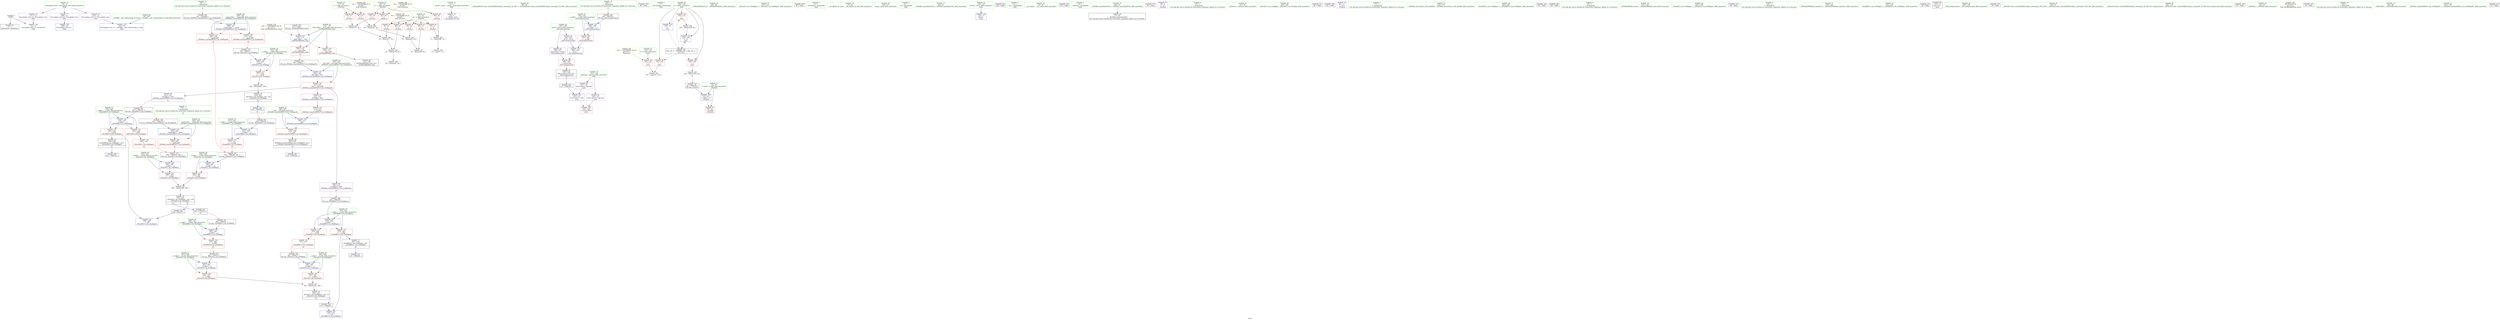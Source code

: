 digraph "SVFG" {
	label="SVFG";

	Node0x55946eb7e8a0 [shape=record,color=grey,label="{NodeID: 0\nNullPtr}"];
	Node0x55946eb7e8a0 -> Node0x55946eb95910[style=solid];
	Node0x55946eb7e8a0 -> Node0x55946eb99f50[style=solid];
	Node0x55946ebb9930 [shape=record,color=black,label="{NodeID: 346\n262 = PHI(230, )\n0th arg _ZStoRRSt13_Ios_FmtflagsS_ }"];
	Node0x55946ebb9930 -> Node0x55946eb9ad50[style=solid];
	Node0x55946eb93c70 [shape=record,color=red,label="{NodeID: 97\n96\<--51\n\<--w\n_Z5solvei\n}"];
	Node0x55946eb93c70 -> Node0x55946eba1860[style=solid];
	Node0x55946eb91c70 [shape=record,color=green,label="{NodeID: 14\n4\<--6\n_ZStL8__ioinit\<--_ZStL8__ioinit_field_insensitive\nGlob }"];
	Node0x55946eb91c70 -> Node0x55946eb96260[style=solid];
	Node0x55946eb947d0 [shape=record,color=red,label="{NodeID: 111\n234\<--208\n\<--__old\n_ZNSt8ios_base4setfESt13_Ios_FmtflagsS0_\n}"];
	Node0x55946eb947d0 -> Node0x55946eb95d80[style=solid];
	Node0x55946eb929b0 [shape=record,color=green,label="{NodeID: 28\n86\<--87\n_ZSt4endlIcSt11char_traitsIcEERSt13basic_ostreamIT_T0_ES6_\<--_ZSt4endlIcSt11char_traitsIcEERSt13basic_ostreamIT_T0_ES6__field_insensitive\n}"];
	Node0x55946eb99c80 [shape=record,color=red,label="{NodeID: 125\n302\<--297\n\<--__b.addr\n_ZStorSt13_Ios_FmtflagsS_\n}"];
	Node0x55946eb99c80 -> Node0x55946eba2160[style=solid];
	Node0x55946eb936c0 [shape=record,color=green,label="{NodeID: 42\n187\<--188\nretval\<--retval_field_insensitive\n_ZSt12setprecisioni\n}"];
	Node0x55946eb936c0 -> Node0x55946eb96970[style=solid];
	Node0x55946eb936c0 -> Node0x55946eb96a40[style=solid];
	Node0x55946eb9a870 [shape=record,color=blue,label="{NodeID: 139\n206\<--201\n__mask.addr\<--__mask\n_ZNSt8ios_base4setfESt13_Ios_FmtflagsS0_\n}"];
	Node0x55946eb9a870 -> Node0x55946eb94630[style=dashed];
	Node0x55946eb9a870 -> Node0x55946eb94700[style=dashed];
	Node0x55946eb95300 [shape=record,color=green,label="{NodeID: 56\n266\<--267\n__b.addr\<--__b.addr_field_insensitive\n_ZStoRRSt13_Ios_FmtflagsS_\n}"];
	Node0x55946eb95300 -> Node0x55946eb99870[style=solid];
	Node0x55946eb95300 -> Node0x55946eb9ae20[style=solid];
	Node0x55946ebb7180 [shape=record,color=black,label="{NodeID: 319\n68 = PHI()\n}"];
	Node0x55946eb95f20 [shape=record,color=black,label="{NodeID: 70\n252\<--258\n_ZStcoSt13_Ios_Fmtflags_ret\<--neg\n_ZStcoSt13_Ios_Fmtflags\n|{<s0>20}}"];
	Node0x55946eb95f20:s0 -> Node0x55946ebb81b0[style=solid,color=blue];
	Node0x55946ebb88e0 [shape=record,color=black,label="{NodeID: 333\n280 = PHI(225, 246, )\n0th arg _ZStanSt13_Ios_FmtflagsS_ }"];
	Node0x55946ebb88e0 -> Node0x55946eb9afc0[style=solid];
	Node0x55946eba16e0 [shape=record,color=grey,label="{NodeID: 250\n71 = Binary(69, 70, )\n}"];
	Node0x55946eba16e0 -> Node0x55946eba2460[style=solid];
	Node0x55946eb96b10 [shape=record,color=purple,label="{NodeID: 84\n214\<--213\n_M_flags\<--this1\n_ZNSt8ios_base4setfESt13_Ios_FmtflagsS0_\n}"];
	Node0x55946eb96b10 -> Node0x55946eb948a0[style=solid];
	Node0x55946eb908b0 [shape=record,color=green,label="{NodeID: 1\n7\<--1\n__dso_handle\<--dummyObj\nGlob }"];
	Node0x55946ebb9aa0 [shape=record,color=black,label="{NodeID: 347\n263 = PHI(227, )\n1st arg _ZStoRRSt13_Ios_FmtflagsS_ }"];
	Node0x55946ebb9aa0 -> Node0x55946eb9ae20[style=solid];
	Node0x55946eb93d40 [shape=record,color=red,label="{NodeID: 98\n152\<--123\n\<--T\nmain\n}"];
	Node0x55946eb93d40 -> Node0x55946eba25e0[style=solid];
	Node0x55946eb91d70 [shape=record,color=green,label="{NodeID: 15\n14\<--18\nllvm.global_ctors\<--llvm.global_ctors_field_insensitive\nGlob }"];
	Node0x55946eb91d70 -> Node0x55946eb964d0[style=solid];
	Node0x55946eb91d70 -> Node0x55946eb965d0[style=solid];
	Node0x55946eb91d70 -> Node0x55946eb966d0[style=solid];
	Node0x55946eb948a0 [shape=record,color=red,label="{NodeID: 112\n215\<--214\n\<--_M_flags\n_ZNSt8ios_base4setfESt13_Ios_FmtflagsS0_\n}"];
	Node0x55946eb948a0 -> Node0x55946eb9a940[style=solid];
	Node0x55946eb92ab0 [shape=record,color=green,label="{NodeID: 29\n88\<--89\n_ZNSolsEPFRSoS_E\<--_ZNSolsEPFRSoS_E_field_insensitive\n}"];
	Node0x55946eb99d50 [shape=record,color=blue,label="{NodeID: 126\n309\<--15\nllvm.global_ctors_0\<--\nGlob }"];
	Node0x55946eb93790 [shape=record,color=green,label="{NodeID: 43\n189\<--190\n__n.addr\<--__n.addr_field_insensitive\n_ZSt12setprecisioni\n}"];
	Node0x55946eb93790 -> Node0x55946eb942f0[style=solid];
	Node0x55946eb93790 -> Node0x55946eb9a530[style=solid];
	Node0x55946eb9a940 [shape=record,color=blue,label="{NodeID: 140\n208\<--215\n__old\<--\n_ZNSt8ios_base4setfESt13_Ios_FmtflagsS0_\n}"];
	Node0x55946eb9a940 -> Node0x55946eb947d0[style=dashed];
	Node0x55946eb953d0 [shape=record,color=green,label="{NodeID: 57\n274\<--275\n_ZStorSt13_Ios_FmtflagsS_\<--_ZStorSt13_Ios_FmtflagsS__field_insensitive\n}"];
	Node0x55946ebb7250 [shape=record,color=black,label="{NodeID: 320\n99 = PHI()\n}"];
	Node0x55946eb95ff0 [shape=record,color=black,label="{NodeID: 71\n261\<--276\n_ZStoRRSt13_Ios_FmtflagsS__ret\<--\n_ZStoRRSt13_Ios_FmtflagsS_\n|{<s0>23}}"];
	Node0x55946eb95ff0:s0 -> Node0x55946ebb8660[style=solid,color=blue];
	Node0x55946ebb8af0 [shape=record,color=black,label="{NodeID: 334\n281 = PHI(226, 247, )\n1st arg _ZStanSt13_Ios_FmtflagsS_ }"];
	Node0x55946ebb8af0 -> Node0x55946eb9b090[style=solid];
	Node0x55946eba1860 [shape=record,color=grey,label="{NodeID: 251\n97 = Binary(95, 96, )\n}"];
	Node0x55946eb96be0 [shape=record,color=purple,label="{NodeID: 85\n221\<--213\n_M_flags2\<--this1\n_ZNSt8ios_base4setfESt13_Ios_FmtflagsS0_\n|{<s0>21}}"];
	Node0x55946eb96be0:s0 -> Node0x55946ebb9360[style=solid,color=red];
	Node0x55946eb90940 [shape=record,color=green,label="{NodeID: 2\n8\<--1\n_ZSt4cout\<--dummyObj\nGlob }"];
	Node0x55946ebab270 [shape=record,color=yellow,style=double,label="{NodeID: 265\n4V_1 = ENCHI(MR_4V_0)\npts\{48 \}\nFun[_Z5solvei]}"];
	Node0x55946ebab270 -> Node0x55946eb96e50[style=dashed];
	Node0x55946ebab270 -> Node0x55946eb96f20[style=dashed];
	Node0x55946eb93e10 [shape=record,color=red,label="{NodeID: 99\n151\<--125\n\<--i\nmain\n}"];
	Node0x55946eb93e10 -> Node0x55946eba25e0[style=solid];
	Node0x55946eb91e70 [shape=record,color=green,label="{NodeID: 16\n19\<--20\n__cxx_global_var_init\<--__cxx_global_var_init_field_insensitive\n}"];
	Node0x55946ebabfa0 [shape=record,color=yellow,style=double,label="{NodeID: 279\n18V_1 = ENCHI(MR_18V_0)\npts\{175 \}\nFun[_ZSt5fixedRSt8ios_base]}"];
	Node0x55946ebabfa0 -> Node0x55946eb9a460[style=dashed];
	Node0x55946eb94970 [shape=record,color=red,label="{NodeID: 113\n245\<--239\n\<--__a.addr\n_ZStaNRSt13_Ios_FmtflagsS_\n}"];
	Node0x55946eb94970 -> Node0x55946eb99530[style=solid];
	Node0x55946eb92bb0 [shape=record,color=green,label="{NodeID: 30\n116\<--117\nmain\<--main_field_insensitive\n}"];
	Node0x55946eb99e50 [shape=record,color=blue,label="{NodeID: 127\n310\<--16\nllvm.global_ctors_1\<--_GLOBAL__sub_I_tkociumaka_0_0.cpp\nGlob }"];
	Node0x55946eb93860 [shape=record,color=green,label="{NodeID: 44\n202\<--203\nthis.addr\<--this.addr_field_insensitive\n_ZNSt8ios_base4setfESt13_Ios_FmtflagsS0_\n}"];
	Node0x55946eb93860 -> Node0x55946eb94490[style=solid];
	Node0x55946eb93860 -> Node0x55946eb9a6d0[style=solid];
	Node0x55946eb9aa10 [shape=record,color=blue,label="{NodeID: 141\n239\<--237\n__a.addr\<--__a\n_ZStaNRSt13_Ios_FmtflagsS_\n}"];
	Node0x55946eb9aa10 -> Node0x55946eb94970[style=dashed];
	Node0x55946eb9aa10 -> Node0x55946eb94a40[style=dashed];
	Node0x55946eb954d0 [shape=record,color=green,label="{NodeID: 58\n282\<--283\n__a.addr\<--__a.addr_field_insensitive\n_ZStanSt13_Ios_FmtflagsS_\n}"];
	Node0x55946eb954d0 -> Node0x55946eb99a10[style=solid];
	Node0x55946eb954d0 -> Node0x55946eb9afc0[style=solid];
	Node0x55946ebb7320 [shape=record,color=black,label="{NodeID: 321\n248 = PHI(279, )\n}"];
	Node0x55946ebb7320 -> Node0x55946eb9abb0[style=solid];
	Node0x55946eb960c0 [shape=record,color=black,label="{NodeID: 72\n279\<--290\n_ZStanSt13_Ios_FmtflagsS__ret\<--and\n_ZStanSt13_Ios_FmtflagsS_\n|{<s0>22|<s1>24}}"];
	Node0x55946eb960c0:s0 -> Node0x55946ebb84f0[style=solid,color=blue];
	Node0x55946eb960c0:s1 -> Node0x55946ebb7320[style=solid,color=blue];
	Node0x55946ebb8c70 [shape=record,color=black,label="{NodeID: 335\n44 = PHI(156, )\n0th arg _Z5solvei }"];
	Node0x55946ebb8c70 -> Node0x55946eb9a050[style=solid];
	Node0x55946eba19e0 [shape=record,color=grey,label="{NodeID: 252\n79 = Binary(77, 78, )\n}"];
	Node0x55946eba19e0 -> Node0x55946eba10e0[style=solid];
	Node0x55946eb96cb0 [shape=record,color=purple,label="{NodeID: 86\n230\<--213\n_M_flags5\<--this1\n_ZNSt8ios_base4setfESt13_Ios_FmtflagsS0_\n|{<s0>23}}"];
	Node0x55946eb96cb0:s0 -> Node0x55946ebb9930[style=solid,color=red];
	Node0x55946eb90bf0 [shape=record,color=green,label="{NodeID: 3\n9\<--1\n.str\<--dummyObj\nGlob }"];
	Node0x55946ebab350 [shape=record,color=yellow,style=double,label="{NodeID: 266\n6V_1 = ENCHI(MR_6V_0)\npts\{50 \}\nFun[_Z5solvei]}"];
	Node0x55946ebab350 -> Node0x55946eb96ff0[style=dashed];
	Node0x55946ebab350 -> Node0x55946eb970c0[style=dashed];
	Node0x55946ebab350 -> Node0x55946eb97190[style=dashed];
	Node0x55946eb93ee0 [shape=record,color=red,label="{NodeID: 100\n155\<--125\n\<--i\nmain\n}"];
	Node0x55946eb93ee0 -> Node0x55946eba1b60[style=solid];
	Node0x55946eb91f70 [shape=record,color=green,label="{NodeID: 17\n23\<--24\n_ZNSt8ios_base4InitC1Ev\<--_ZNSt8ios_base4InitC1Ev_field_insensitive\n}"];
	Node0x55946eb94a40 [shape=record,color=red,label="{NodeID: 114\n249\<--239\n\<--__a.addr\n_ZStaNRSt13_Ios_FmtflagsS_\n}"];
	Node0x55946eb94a40 -> Node0x55946eb95e50[style=solid];
	Node0x55946eb94a40 -> Node0x55946eb9abb0[style=solid];
	Node0x55946eb92cb0 [shape=record,color=green,label="{NodeID: 31\n119\<--120\nretval\<--retval_field_insensitive\nmain\n}"];
	Node0x55946eb92cb0 -> Node0x55946eb9a120[style=solid];
	Node0x55946eb99f50 [shape=record,color=blue, style = dotted,label="{NodeID: 128\n311\<--3\nllvm.global_ctors_2\<--dummyVal\nGlob }"];
	Node0x55946eb93930 [shape=record,color=green,label="{NodeID: 45\n204\<--205\n__fmtfl.addr\<--__fmtfl.addr_field_insensitive\n_ZNSt8ios_base4setfESt13_Ios_FmtflagsS0_\n}"];
	Node0x55946eb93930 -> Node0x55946eb94560[style=solid];
	Node0x55946eb93930 -> Node0x55946eb9a7a0[style=solid];
	Node0x55946eb9aae0 [shape=record,color=blue,label="{NodeID: 142\n241\<--238\n__b.addr\<--__b\n_ZStaNRSt13_Ios_FmtflagsS_\n}"];
	Node0x55946eb9aae0 -> Node0x55946eb94b10[style=dashed];
	Node0x55946eb955a0 [shape=record,color=green,label="{NodeID: 59\n284\<--285\n__b.addr\<--__b.addr_field_insensitive\n_ZStanSt13_Ios_FmtflagsS_\n}"];
	Node0x55946eb955a0 -> Node0x55946eb99ae0[style=solid];
	Node0x55946eb955a0 -> Node0x55946eb9b090[style=solid];
	Node0x55946ebb74e0 [shape=record,color=black,label="{NodeID: 322\n128 = PHI()\n}"];
	Node0x55946eb96190 [shape=record,color=black,label="{NodeID: 73\n292\<--303\n_ZStorSt13_Ios_FmtflagsS__ret\<--or\n_ZStorSt13_Ios_FmtflagsS_\n|{<s0>25}}"];
	Node0x55946eb96190:s0 -> Node0x55946ebb8770[style=solid,color=blue];
	Node0x55946ebb8d80 [shape=record,color=black,label="{NodeID: 336\n293 = PHI(271, )\n0th arg _ZStorSt13_Ios_FmtflagsS_ }"];
	Node0x55946ebb8d80 -> Node0x55946eb9b160[style=solid];
	Node0x55946eba1b60 [shape=record,color=grey,label="{NodeID: 253\n156 = Binary(155, 83, )\n|{<s0>18}}"];
	Node0x55946eba1b60:s0 -> Node0x55946ebb8c70[style=solid,color=red];
	Node0x55946eb96d80 [shape=record,color=red,label="{NodeID: 87\n58\<--45\n\<--tc.addr\n_Z5solvei\n}"];
	Node0x55946eb90c80 [shape=record,color=green,label="{NodeID: 4\n11\<--1\n.str.1\<--dummyObj\nGlob }"];
	Node0x55946ebab430 [shape=record,color=yellow,style=double,label="{NodeID: 267\n8V_1 = ENCHI(MR_8V_0)\npts\{52 \}\nFun[_Z5solvei]}"];
	Node0x55946ebab430 -> Node0x55946eb97260[style=dashed];
	Node0x55946ebab430 -> Node0x55946eb97330[style=dashed];
	Node0x55946ebab430 -> Node0x55946eb97400[style=dashed];
	Node0x55946ebab430 -> Node0x55946eb93ba0[style=dashed];
	Node0x55946ebab430 -> Node0x55946eb93c70[style=dashed];
	Node0x55946eb93fb0 [shape=record,color=red,label="{NodeID: 101\n159\<--125\n\<--i\nmain\n}"];
	Node0x55946eb93fb0 -> Node0x55946eba1fe0[style=solid];
	Node0x55946eb92070 [shape=record,color=green,label="{NodeID: 18\n29\<--30\n__cxa_atexit\<--__cxa_atexit_field_insensitive\n}"];
	Node0x55946ebac1c0 [shape=record,color=yellow,style=double,label="{NodeID: 281\n12V_1 = ENCHI(MR_12V_0)\npts\{124 \}\nFun[main]}"];
	Node0x55946ebac1c0 -> Node0x55946eb93d40[style=dashed];
	Node0x55946eb94b10 [shape=record,color=red,label="{NodeID: 115\n247\<--241\n\<--__b.addr\n_ZStaNRSt13_Ios_FmtflagsS_\n|{<s0>24}}"];
	Node0x55946eb94b10:s0 -> Node0x55946ebb8af0[style=solid,color=red];
	Node0x55946eb92d80 [shape=record,color=green,label="{NodeID: 32\n121\<--122\nagg.tmp\<--agg.tmp_field_insensitive\nmain\n}"];
	Node0x55946eb92d80 -> Node0x55946eb967d0[style=solid];
	Node0x55946eb92d80 -> Node0x55946eb968a0[style=solid];
	Node0x55946eb9a050 [shape=record,color=blue,label="{NodeID: 129\n45\<--44\ntc.addr\<--tc\n_Z5solvei\n}"];
	Node0x55946eb9a050 -> Node0x55946eb96d80[style=dashed];
	Node0x55946eb93a00 [shape=record,color=green,label="{NodeID: 46\n206\<--207\n__mask.addr\<--__mask.addr_field_insensitive\n_ZNSt8ios_base4setfESt13_Ios_FmtflagsS0_\n}"];
	Node0x55946eb93a00 -> Node0x55946eb94630[style=solid];
	Node0x55946eb93a00 -> Node0x55946eb94700[style=solid];
	Node0x55946eb93a00 -> Node0x55946eb9a870[style=solid];
	Node0x55946eb9abb0 [shape=record,color=blue,label="{NodeID: 143\n249\<--248\n\<--call\n_ZStaNRSt13_Ios_FmtflagsS_\n}"];
	Node0x55946eb95670 [shape=record,color=green,label="{NodeID: 60\n295\<--296\n__a.addr\<--__a.addr_field_insensitive\n_ZStorSt13_Ios_FmtflagsS_\n}"];
	Node0x55946eb95670 -> Node0x55946eb99bb0[style=solid];
	Node0x55946eb95670 -> Node0x55946eb9b160[style=solid];
	Node0x55946ebb75b0 [shape=record,color=black,label="{NodeID: 323\n132 = PHI()\n}"];
	Node0x55946eb96260 [shape=record,color=purple,label="{NodeID: 74\n25\<--4\n\<--_ZStL8__ioinit\n__cxx_global_var_init\n}"];
	Node0x55946ebb8e90 [shape=record,color=black,label="{NodeID: 337\n294 = PHI(272, )\n1st arg _ZStorSt13_Ios_FmtflagsS_ }"];
	Node0x55946ebb8e90 -> Node0x55946eb9b230[style=solid];
	Node0x55946eba1ce0 [shape=record,color=grey,label="{NodeID: 254\n95 = Binary(93, 94, )\n}"];
	Node0x55946eba1ce0 -> Node0x55946eba1860[style=solid];
	Node0x55946eb96e50 [shape=record,color=red,label="{NodeID: 88\n75\<--47\n\<--r\n_Z5solvei\n}"];
	Node0x55946eb96e50 -> Node0x55946eba1260[style=solid];
	Node0x55946eb90d10 [shape=record,color=green,label="{NodeID: 5\n13\<--1\n_ZSt3cin\<--dummyObj\nGlob }"];
	Node0x55946eb94080 [shape=record,color=red,label="{NodeID: 102\n144\<--143\n\<--coerce.dive3\nmain\n}"];
	Node0x55946eb92170 [shape=record,color=green,label="{NodeID: 19\n28\<--34\n_ZNSt8ios_base4InitD1Ev\<--_ZNSt8ios_base4InitD1Ev_field_insensitive\n}"];
	Node0x55946eb92170 -> Node0x55946eb95a10[style=solid];
	Node0x55946eb99530 [shape=record,color=red,label="{NodeID: 116\n246\<--245\n\<--\n_ZStaNRSt13_Ios_FmtflagsS_\n|{<s0>24}}"];
	Node0x55946eb99530:s0 -> Node0x55946ebb88e0[style=solid,color=red];
	Node0x55946eb92e50 [shape=record,color=green,label="{NodeID: 33\n123\<--124\nT\<--T_field_insensitive\nmain\n}"];
	Node0x55946eb92e50 -> Node0x55946eb93d40[style=solid];
	Node0x55946eb9a120 [shape=record,color=blue,label="{NodeID: 130\n119\<--73\nretval\<--\nmain\n}"];
	Node0x55946eb93ad0 [shape=record,color=green,label="{NodeID: 47\n208\<--209\n__old\<--__old_field_insensitive\n_ZNSt8ios_base4setfESt13_Ios_FmtflagsS0_\n}"];
	Node0x55946eb93ad0 -> Node0x55946eb947d0[style=solid];
	Node0x55946eb93ad0 -> Node0x55946eb9a940[style=solid];
	Node0x55946ebb5aa0 [shape=record,color=black,label="{NodeID: 310\n55 = PHI()\n}"];
	Node0x55946eb9ac80 [shape=record,color=blue,label="{NodeID: 144\n254\<--253\n__a.addr\<--__a\n_ZStcoSt13_Ios_Fmtflags\n}"];
	Node0x55946eb9ac80 -> Node0x55946eb99600[style=dashed];
	Node0x55946eb95740 [shape=record,color=green,label="{NodeID: 61\n297\<--298\n__b.addr\<--__b.addr_field_insensitive\n_ZStorSt13_Ios_FmtflagsS_\n}"];
	Node0x55946eb95740 -> Node0x55946eb99c80[style=solid];
	Node0x55946eb95740 -> Node0x55946eb9b230[style=solid];
	Node0x55946ebb7680 [shape=record,color=black,label="{NodeID: 324\n137 = PHI(185, )\n}"];
	Node0x55946ebb7680 -> Node0x55946eb9a1f0[style=solid];
	Node0x55946eb96330 [shape=record,color=purple,label="{NodeID: 75\n54\<--9\n\<--.str\n_Z5solvei\n}"];
	Node0x55946ebb8fa0 [shape=record,color=black,label="{NodeID: 338\n199 = PHI(177, )\n0th arg _ZNSt8ios_base4setfESt13_Ios_FmtflagsS0_ }"];
	Node0x55946ebb8fa0 -> Node0x55946eb9a6d0[style=solid];
	Node0x55946eba1e60 [shape=record,color=grey,label="{NodeID: 255\n290 = Binary(288, 289, )\n}"];
	Node0x55946eba1e60 -> Node0x55946eb960c0[style=solid];
	Node0x55946eb96f20 [shape=record,color=red,label="{NodeID: 89\n91\<--47\n\<--r\n_Z5solvei\n}"];
	Node0x55946eb96f20 -> Node0x55946eba1560[style=solid];
	Node0x55946eb90da0 [shape=record,color=green,label="{NodeID: 6\n15\<--1\n\<--dummyObj\nCan only get source location for instruction, argument, global var or function.}"];
	Node0x55946eb94150 [shape=record,color=red,label="{NodeID: 103\n177\<--174\n\<--__base.addr\n_ZSt5fixedRSt8ios_base\n|{<s0>19}}"];
	Node0x55946eb94150:s0 -> Node0x55946ebb8fa0[style=solid,color=red];
	Node0x55946eb92270 [shape=record,color=green,label="{NodeID: 20\n41\<--42\n_Z5solvei\<--_Z5solvei_field_insensitive\n}"];
	Node0x55946eb99600 [shape=record,color=red,label="{NodeID: 117\n257\<--254\n\<--__a.addr\n_ZStcoSt13_Ios_Fmtflags\n}"];
	Node0x55946eb99600 -> Node0x55946eba22e0[style=solid];
	Node0x55946eb92f20 [shape=record,color=green,label="{NodeID: 34\n125\<--126\ni\<--i_field_insensitive\nmain\n}"];
	Node0x55946eb92f20 -> Node0x55946eb93e10[style=solid];
	Node0x55946eb92f20 -> Node0x55946eb93ee0[style=solid];
	Node0x55946eb92f20 -> Node0x55946eb93fb0[style=solid];
	Node0x55946eb92f20 -> Node0x55946eb9a2c0[style=solid];
	Node0x55946eb92f20 -> Node0x55946eb9a390[style=solid];
	Node0x55946eb9a1f0 [shape=record,color=blue,label="{NodeID: 131\n141\<--137\ncoerce.dive\<--call2\nmain\n}"];
	Node0x55946eb9a1f0 -> Node0x55946eb94080[style=dashed];
	Node0x55946eb94bc0 [shape=record,color=green,label="{NodeID: 48\n219\<--220\n_ZStcoSt13_Ios_Fmtflags\<--_ZStcoSt13_Ios_Fmtflags_field_insensitive\n}"];
	Node0x55946e8c7420 [shape=record,color=black,label="{NodeID: 311\n84 = PHI()\n}"];
	Node0x55946eb9ad50 [shape=record,color=blue,label="{NodeID: 145\n264\<--262\n__a.addr\<--__a\n_ZStoRRSt13_Ios_FmtflagsS_\n}"];
	Node0x55946eb9ad50 -> Node0x55946eb996d0[style=dashed];
	Node0x55946eb9ad50 -> Node0x55946eb997a0[style=dashed];
	Node0x55946eb95810 [shape=record,color=green,label="{NodeID: 62\n16\<--305\n_GLOBAL__sub_I_tkociumaka_0_0.cpp\<--_GLOBAL__sub_I_tkociumaka_0_0.cpp_field_insensitive\n}"];
	Node0x55946eb95810 -> Node0x55946eb99e50[style=solid];
	Node0x55946ebb77e0 [shape=record,color=black,label="{NodeID: 325\n145 = PHI()\n}"];
	Node0x55946eb96400 [shape=record,color=purple,label="{NodeID: 76\n62\<--11\n\<--.str.1\n_Z5solvei\n}"];
	Node0x55946ebb90e0 [shape=record,color=black,label="{NodeID: 339\n200 = PHI(179, )\n1st arg _ZNSt8ios_base4setfESt13_Ios_FmtflagsS0_ }"];
	Node0x55946ebb90e0 -> Node0x55946eb9a7a0[style=solid];
	Node0x55946eba1fe0 [shape=record,color=grey,label="{NodeID: 256\n160 = Binary(159, 83, )\n}"];
	Node0x55946eba1fe0 -> Node0x55946eb9a390[style=solid];
	Node0x55946eb96ff0 [shape=record,color=red,label="{NodeID: 90\n69\<--49\n\<--c\n_Z5solvei\n}"];
	Node0x55946eb96ff0 -> Node0x55946eba16e0[style=solid];
	Node0x55946eb915e0 [shape=record,color=green,label="{NodeID: 7\n73\<--1\n\<--dummyObj\nCan only get source location for instruction, argument, global var or function.}"];
	Node0x55946eb94220 [shape=record,color=red,label="{NodeID: 104\n183\<--174\n\<--__base.addr\n_ZSt5fixedRSt8ios_base\n}"];
	Node0x55946eb94220 -> Node0x55946eb95be0[style=solid];
	Node0x55946eb92370 [shape=record,color=green,label="{NodeID: 21\n45\<--46\ntc.addr\<--tc.addr_field_insensitive\n_Z5solvei\n}"];
	Node0x55946eb92370 -> Node0x55946eb96d80[style=solid];
	Node0x55946eb92370 -> Node0x55946eb9a050[style=solid];
	Node0x55946eb996d0 [shape=record,color=red,label="{NodeID: 118\n270\<--264\n\<--__a.addr\n_ZStoRRSt13_Ios_FmtflagsS_\n}"];
	Node0x55946eb996d0 -> Node0x55946eb99940[style=solid];
	Node0x55946eb92ff0 [shape=record,color=green,label="{NodeID: 35\n130\<--131\n_ZNSt8ios_base15sync_with_stdioEb\<--_ZNSt8ios_base15sync_with_stdioEb_field_insensitive\n}"];
	Node0x55946eb9a2c0 [shape=record,color=blue,label="{NodeID: 132\n125\<--73\ni\<--\nmain\n}"];
	Node0x55946eb9a2c0 -> Node0x55946ebaa060[style=dashed];
	Node0x55946eb94cc0 [shape=record,color=green,label="{NodeID: 49\n223\<--224\n_ZStaNRSt13_Ios_FmtflagsS_\<--_ZStaNRSt13_Ios_FmtflagsS__field_insensitive\n}"];
	Node0x55946ebb69f0 [shape=record,color=black,label="{NodeID: 312\n85 = PHI()\n}"];
	Node0x55946eb9ae20 [shape=record,color=blue,label="{NodeID: 146\n266\<--263\n__b.addr\<--__b\n_ZStoRRSt13_Ios_FmtflagsS_\n}"];
	Node0x55946eb9ae20 -> Node0x55946eb99870[style=dashed];
	Node0x55946eb95910 [shape=record,color=black,label="{NodeID: 63\n2\<--3\ndummyVal\<--dummyVal\n}"];
	Node0x55946ebb78b0 [shape=record,color=black,label="{NodeID: 326\n148 = PHI()\n}"];
	Node0x55946eb964d0 [shape=record,color=purple,label="{NodeID: 77\n309\<--14\nllvm.global_ctors_0\<--llvm.global_ctors\nGlob }"];
	Node0x55946eb964d0 -> Node0x55946eb99d50[style=solid];
	Node0x55946ebb9220 [shape=record,color=black,label="{NodeID: 340\n201 = PHI(180, )\n2nd arg _ZNSt8ios_base4setfESt13_Ios_FmtflagsS0_ }"];
	Node0x55946ebb9220 -> Node0x55946eb9a870[style=solid];
	Node0x55946eba2160 [shape=record,color=grey,label="{NodeID: 257\n303 = Binary(301, 302, )\n}"];
	Node0x55946eba2160 -> Node0x55946eb96190[style=solid];
	Node0x55946eb970c0 [shape=record,color=red,label="{NodeID: 91\n76\<--49\n\<--c\n_Z5solvei\n}"];
	Node0x55946eb970c0 -> Node0x55946eba1260[style=solid];
	Node0x55946eb91670 [shape=record,color=green,label="{NodeID: 8\n83\<--1\n\<--dummyObj\nCan only get source location for instruction, argument, global var or function.}"];
	Node0x55946eb942f0 [shape=record,color=red,label="{NodeID: 105\n193\<--189\n\<--__n.addr\n_ZSt12setprecisioni\n}"];
	Node0x55946eb942f0 -> Node0x55946eb9a600[style=solid];
	Node0x55946eb92440 [shape=record,color=green,label="{NodeID: 22\n47\<--48\nr\<--r_field_insensitive\n_Z5solvei\n}"];
	Node0x55946eb92440 -> Node0x55946eb96e50[style=solid];
	Node0x55946eb92440 -> Node0x55946eb96f20[style=solid];
	Node0x55946eb997a0 [shape=record,color=red,label="{NodeID: 119\n276\<--264\n\<--__a.addr\n_ZStoRRSt13_Ios_FmtflagsS_\n}"];
	Node0x55946eb997a0 -> Node0x55946eb95ff0[style=solid];
	Node0x55946eb997a0 -> Node0x55946eb9aef0[style=solid];
	Node0x55946eb930f0 [shape=record,color=green,label="{NodeID: 36\n133\<--134\n_ZSt5fixedRSt8ios_base\<--_ZSt5fixedRSt8ios_base_field_insensitive\n}"];
	Node0x55946eb9a390 [shape=record,color=blue,label="{NodeID: 133\n125\<--160\ni\<--inc\nmain\n}"];
	Node0x55946eb9a390 -> Node0x55946ebaa060[style=dashed];
	Node0x55946eb94dc0 [shape=record,color=green,label="{NodeID: 50\n228\<--229\n_ZStanSt13_Ios_FmtflagsS_\<--_ZStanSt13_Ios_FmtflagsS__field_insensitive\n}"];
	Node0x55946ebb6ac0 [shape=record,color=black,label="{NodeID: 313\n98 = PHI()\n}"];
	Node0x55946eb9aef0 [shape=record,color=blue,label="{NodeID: 147\n276\<--273\n\<--call\n_ZStoRRSt13_Ios_FmtflagsS_\n}"];
	Node0x55946eb95a10 [shape=record,color=black,label="{NodeID: 64\n27\<--28\n\<--_ZNSt8ios_base4InitD1Ev\nCan only get source location for instruction, argument, global var or function.}"];
	Node0x55946ebb7980 [shape=record,color=black,label="{NodeID: 327\n178 = PHI(198, )\n}"];
	Node0x55946eb965d0 [shape=record,color=purple,label="{NodeID: 78\n310\<--14\nllvm.global_ctors_1\<--llvm.global_ctors\nGlob }"];
	Node0x55946eb965d0 -> Node0x55946eb99e50[style=solid];
	Node0x55946ebb9360 [shape=record,color=black,label="{NodeID: 341\n237 = PHI(221, )\n0th arg _ZStaNRSt13_Ios_FmtflagsS_ }"];
	Node0x55946ebb9360 -> Node0x55946eb9aa10[style=solid];
	Node0x55946eba22e0 [shape=record,color=grey,label="{NodeID: 258\n258 = Binary(257, 259, )\n}"];
	Node0x55946eba22e0 -> Node0x55946eb95f20[style=solid];
	Node0x55946eb97190 [shape=record,color=red,label="{NodeID: 92\n92\<--49\n\<--c\n_Z5solvei\n}"];
	Node0x55946eb97190 -> Node0x55946eba1560[style=solid];
	Node0x55946eb91770 [shape=record,color=green,label="{NodeID: 9\n129\<--1\n\<--dummyObj\nCan only get source location for instruction, argument, global var or function.}"];
	Node0x55946eb943c0 [shape=record,color=red,label="{NodeID: 106\n196\<--195\n\<--coerce.dive\n_ZSt12setprecisioni\n}"];
	Node0x55946eb943c0 -> Node0x55946eb95cb0[style=solid];
	Node0x55946eb92510 [shape=record,color=green,label="{NodeID: 23\n49\<--50\nc\<--c_field_insensitive\n_Z5solvei\n}"];
	Node0x55946eb92510 -> Node0x55946eb96ff0[style=solid];
	Node0x55946eb92510 -> Node0x55946eb970c0[style=solid];
	Node0x55946eb92510 -> Node0x55946eb97190[style=solid];
	Node0x55946eb99870 [shape=record,color=red,label="{NodeID: 120\n272\<--266\n\<--__b.addr\n_ZStoRRSt13_Ios_FmtflagsS_\n|{<s0>25}}"];
	Node0x55946eb99870:s0 -> Node0x55946ebb8e90[style=solid,color=red];
	Node0x55946eb931f0 [shape=record,color=green,label="{NodeID: 37\n135\<--136\n_ZNSolsEPFRSt8ios_baseS0_E\<--_ZNSolsEPFRSt8ios_baseS0_E_field_insensitive\n}"];
	Node0x55946eb9a460 [shape=record,color=blue,label="{NodeID: 134\n174\<--173\n__base.addr\<--__base\n_ZSt5fixedRSt8ios_base\n}"];
	Node0x55946eb9a460 -> Node0x55946eb94150[style=dashed];
	Node0x55946eb9a460 -> Node0x55946eb94220[style=dashed];
	Node0x55946eb94ec0 [shape=record,color=green,label="{NodeID: 51\n232\<--233\n_ZStoRRSt13_Ios_FmtflagsS_\<--_ZStoRRSt13_Ios_FmtflagsS__field_insensitive\n}"];
	Node0x55946ebb6bf0 [shape=record,color=black,label="{NodeID: 314\n26 = PHI()\n}"];
	Node0x55946eb9afc0 [shape=record,color=blue,label="{NodeID: 148\n282\<--280\n__a.addr\<--__a\n_ZStanSt13_Ios_FmtflagsS_\n}"];
	Node0x55946eb9afc0 -> Node0x55946eb99a10[style=dashed];
	Node0x55946eb95b10 [shape=record,color=black,label="{NodeID: 65\n118\<--73\nmain_ret\<--\nmain\n}"];
	Node0x55946ebb81b0 [shape=record,color=black,label="{NodeID: 328\n218 = PHI(252, )\n|{<s0>21}}"];
	Node0x55946ebb81b0:s0 -> Node0x55946ebb94a0[style=solid,color=red];
	Node0x55946eb966d0 [shape=record,color=purple,label="{NodeID: 79\n311\<--14\nllvm.global_ctors_2\<--llvm.global_ctors\nGlob }"];
	Node0x55946eb966d0 -> Node0x55946eb99f50[style=solid];
	Node0x55946ebb94a0 [shape=record,color=black,label="{NodeID: 342\n238 = PHI(218, )\n1st arg _ZStaNRSt13_Ios_FmtflagsS_ }"];
	Node0x55946ebb94a0 -> Node0x55946eb9aae0[style=solid];
	Node0x55946eba2460 [shape=record,color=grey,label="{NodeID: 259\n72 = cmp(71, 73, )\n}"];
	Node0x55946eb97260 [shape=record,color=red,label="{NodeID: 93\n70\<--51\n\<--w\n_Z5solvei\n}"];
	Node0x55946eb97260 -> Node0x55946eba16e0[style=solid];
	Node0x55946eb91870 [shape=record,color=green,label="{NodeID: 10\n138\<--1\n\<--dummyObj\nCan only get source location for instruction, argument, global var or function.|{<s0>15}}"];
	Node0x55946eb91870:s0 -> Node0x55946ebb9720[style=solid,color=red];
	Node0x55946eb94490 [shape=record,color=red,label="{NodeID: 107\n213\<--202\nthis1\<--this.addr\n_ZNSt8ios_base4setfESt13_Ios_FmtflagsS0_\n}"];
	Node0x55946eb94490 -> Node0x55946eb96b10[style=solid];
	Node0x55946eb94490 -> Node0x55946eb96be0[style=solid];
	Node0x55946eb94490 -> Node0x55946eb96cb0[style=solid];
	Node0x55946eb925e0 [shape=record,color=green,label="{NodeID: 24\n51\<--52\nw\<--w_field_insensitive\n_Z5solvei\n}"];
	Node0x55946eb925e0 -> Node0x55946eb97260[style=solid];
	Node0x55946eb925e0 -> Node0x55946eb97330[style=solid];
	Node0x55946eb925e0 -> Node0x55946eb97400[style=solid];
	Node0x55946eb925e0 -> Node0x55946eb93ba0[style=solid];
	Node0x55946eb925e0 -> Node0x55946eb93c70[style=solid];
	Node0x55946eb99940 [shape=record,color=red,label="{NodeID: 121\n271\<--270\n\<--\n_ZStoRRSt13_Ios_FmtflagsS_\n|{<s0>25}}"];
	Node0x55946eb99940:s0 -> Node0x55946ebb8d80[style=solid,color=red];
	Node0x55946eb932f0 [shape=record,color=green,label="{NodeID: 38\n139\<--140\n_ZSt12setprecisioni\<--_ZSt12setprecisioni_field_insensitive\n}"];
	Node0x55946eb9a530 [shape=record,color=blue,label="{NodeID: 135\n189\<--186\n__n.addr\<--__n\n_ZSt12setprecisioni\n}"];
	Node0x55946eb9a530 -> Node0x55946eb942f0[style=dashed];
	Node0x55946eb94fc0 [shape=record,color=green,label="{NodeID: 52\n239\<--240\n__a.addr\<--__a.addr_field_insensitive\n_ZStaNRSt13_Ios_FmtflagsS_\n}"];
	Node0x55946eb94fc0 -> Node0x55946eb94970[style=solid];
	Node0x55946eb94fc0 -> Node0x55946eb94a40[style=solid];
	Node0x55946eb94fc0 -> Node0x55946eb9aa10[style=solid];
	Node0x55946ebb6cc0 [shape=record,color=black,label="{NodeID: 315\n59 = PHI()\n}"];
	Node0x55946eb9b090 [shape=record,color=blue,label="{NodeID: 149\n284\<--281\n__b.addr\<--__b\n_ZStanSt13_Ios_FmtflagsS_\n}"];
	Node0x55946eb9b090 -> Node0x55946eb99ae0[style=dashed];
	Node0x55946eb95be0 [shape=record,color=black,label="{NodeID: 66\n172\<--183\n_ZSt5fixedRSt8ios_base_ret\<--\n_ZSt5fixedRSt8ios_base\n}"];
	Node0x55946ebb83e0 [shape=record,color=black,label="{NodeID: 329\n222 = PHI(236, )\n}"];
	Node0x55946eba10e0 [shape=record,color=grey,label="{NodeID: 246\n81 = Binary(79, 80, )\n}"];
	Node0x55946eba10e0 -> Node0x55946eba13e0[style=solid];
	Node0x55946eb967d0 [shape=record,color=purple,label="{NodeID: 80\n141\<--121\ncoerce.dive\<--agg.tmp\nmain\n}"];
	Node0x55946eb967d0 -> Node0x55946eb9a1f0[style=solid];
	Node0x55946ebb95e0 [shape=record,color=black,label="{NodeID: 343\n253 = PHI(217, )\n0th arg _ZStcoSt13_Ios_Fmtflags }"];
	Node0x55946ebb95e0 -> Node0x55946eb9ac80[style=solid];
	Node0x55946eba25e0 [shape=record,color=grey,label="{NodeID: 260\n153 = cmp(151, 152, )\n}"];
	Node0x55946eb97330 [shape=record,color=red,label="{NodeID: 94\n78\<--51\n\<--w\n_Z5solvei\n}"];
	Node0x55946eb97330 -> Node0x55946eba19e0[style=solid];
	Node0x55946eb91970 [shape=record,color=green,label="{NodeID: 11\n179\<--1\n\<--dummyObj\nCan only get source location for instruction, argument, global var or function.|{<s0>19}}"];
	Node0x55946eb91970:s0 -> Node0x55946ebb90e0[style=solid,color=red];
	Node0x55946eb94560 [shape=record,color=red,label="{NodeID: 108\n225\<--204\n\<--__fmtfl.addr\n_ZNSt8ios_base4setfESt13_Ios_FmtflagsS0_\n|{<s0>22}}"];
	Node0x55946eb94560:s0 -> Node0x55946ebb88e0[style=solid,color=red];
	Node0x55946eb926b0 [shape=record,color=green,label="{NodeID: 25\n56\<--57\n_ZStlsISt11char_traitsIcEERSt13basic_ostreamIcT_ES5_PKc\<--_ZStlsISt11char_traitsIcEERSt13basic_ostreamIcT_ES5_PKc_field_insensitive\n}"];
	Node0x55946eb99a10 [shape=record,color=red,label="{NodeID: 122\n288\<--282\n\<--__a.addr\n_ZStanSt13_Ios_FmtflagsS_\n}"];
	Node0x55946eb99a10 -> Node0x55946eba1e60[style=solid];
	Node0x55946eb933f0 [shape=record,color=green,label="{NodeID: 39\n146\<--147\n_ZStlsIcSt11char_traitsIcEERSt13basic_ostreamIT_T0_ES6_St13_Setprecision\<--_ZStlsIcSt11char_traitsIcEERSt13basic_ostreamIT_T0_ES6_St13_Setprecision_field_insensitive\n}"];
	Node0x55946eb9a600 [shape=record,color=blue,label="{NodeID: 136\n192\<--193\n_M_n\<--\n_ZSt12setprecisioni\n}"];
	Node0x55946eb9a600 -> Node0x55946eb943c0[style=dashed];
	Node0x55946eb95090 [shape=record,color=green,label="{NodeID: 53\n241\<--242\n__b.addr\<--__b.addr_field_insensitive\n_ZStaNRSt13_Ios_FmtflagsS_\n}"];
	Node0x55946eb95090 -> Node0x55946eb94b10[style=solid];
	Node0x55946eb95090 -> Node0x55946eb9aae0[style=solid];
	Node0x55946ebb6df0 [shape=record,color=black,label="{NodeID: 316\n63 = PHI()\n}"];
	Node0x55946eb9b160 [shape=record,color=blue,label="{NodeID: 150\n295\<--293\n__a.addr\<--__a\n_ZStorSt13_Ios_FmtflagsS_\n}"];
	Node0x55946eb9b160 -> Node0x55946eb99bb0[style=dashed];
	Node0x55946eb95cb0 [shape=record,color=black,label="{NodeID: 67\n185\<--196\n_ZSt12setprecisioni_ret\<--\n_ZSt12setprecisioni\n|{<s0>15}}"];
	Node0x55946eb95cb0:s0 -> Node0x55946ebb7680[style=solid,color=blue];
	Node0x55946ebb84f0 [shape=record,color=black,label="{NodeID: 330\n227 = PHI(279, )\n|{<s0>23}}"];
	Node0x55946ebb84f0:s0 -> Node0x55946ebb9aa0[style=solid,color=red];
	Node0x55946eba1260 [shape=record,color=grey,label="{NodeID: 247\n77 = Binary(75, 76, )\n}"];
	Node0x55946eba1260 -> Node0x55946eba19e0[style=solid];
	Node0x55946eb968a0 [shape=record,color=purple,label="{NodeID: 81\n143\<--121\ncoerce.dive3\<--agg.tmp\nmain\n}"];
	Node0x55946eb968a0 -> Node0x55946eb94080[style=solid];
	Node0x55946ebb9720 [shape=record,color=black,label="{NodeID: 344\n186 = PHI(138, )\n0th arg _ZSt12setprecisioni }"];
	Node0x55946ebb9720 -> Node0x55946eb9a530[style=solid];
	Node0x55946ebaa060 [shape=record,color=black,label="{NodeID: 261\nMR_14V_3 = PHI(MR_14V_4, MR_14V_2, )\npts\{126 \}\n}"];
	Node0x55946ebaa060 -> Node0x55946eb93e10[style=dashed];
	Node0x55946ebaa060 -> Node0x55946eb93ee0[style=dashed];
	Node0x55946ebaa060 -> Node0x55946eb93fb0[style=dashed];
	Node0x55946ebaa060 -> Node0x55946eb9a390[style=dashed];
	Node0x55946eb97400 [shape=record,color=red,label="{NodeID: 95\n80\<--51\n\<--w\n_Z5solvei\n}"];
	Node0x55946eb97400 -> Node0x55946eba10e0[style=solid];
	Node0x55946eb91a70 [shape=record,color=green,label="{NodeID: 12\n180\<--1\n\<--dummyObj\nCan only get source location for instruction, argument, global var or function.|{<s0>19}}"];
	Node0x55946eb91a70:s0 -> Node0x55946ebb9220[style=solid,color=red];
	Node0x55946eb94630 [shape=record,color=red,label="{NodeID: 109\n217\<--206\n\<--__mask.addr\n_ZNSt8ios_base4setfESt13_Ios_FmtflagsS0_\n|{<s0>20}}"];
	Node0x55946eb94630:s0 -> Node0x55946ebb95e0[style=solid,color=red];
	Node0x55946eb927b0 [shape=record,color=green,label="{NodeID: 26\n60\<--61\n_ZNSolsEi\<--_ZNSolsEi_field_insensitive\n}"];
	Node0x55946eb99ae0 [shape=record,color=red,label="{NodeID: 123\n289\<--284\n\<--__b.addr\n_ZStanSt13_Ios_FmtflagsS_\n}"];
	Node0x55946eb99ae0 -> Node0x55946eba1e60[style=solid];
	Node0x55946eb934f0 [shape=record,color=green,label="{NodeID: 40\n174\<--175\n__base.addr\<--__base.addr_field_insensitive\n_ZSt5fixedRSt8ios_base\n}"];
	Node0x55946eb934f0 -> Node0x55946eb94150[style=solid];
	Node0x55946eb934f0 -> Node0x55946eb94220[style=solid];
	Node0x55946eb934f0 -> Node0x55946eb9a460[style=solid];
	Node0x55946ebae090 [shape=record,color=yellow,style=double,label="{NodeID: 303\nRETMU(18V_2)\npts\{175 \}\nFun[_ZSt5fixedRSt8ios_base]}"];
	Node0x55946eb9a6d0 [shape=record,color=blue,label="{NodeID: 137\n202\<--199\nthis.addr\<--this\n_ZNSt8ios_base4setfESt13_Ios_FmtflagsS0_\n}"];
	Node0x55946eb9a6d0 -> Node0x55946eb94490[style=dashed];
	Node0x55946eb95160 [shape=record,color=green,label="{NodeID: 54\n254\<--255\n__a.addr\<--__a.addr_field_insensitive\n_ZStcoSt13_Ios_Fmtflags\n}"];
	Node0x55946eb95160 -> Node0x55946eb99600[style=solid];
	Node0x55946eb95160 -> Node0x55946eb9ac80[style=solid];
	Node0x55946ebb6ec0 [shape=record,color=black,label="{NodeID: 317\n64 = PHI()\n}"];
	Node0x55946eb9b230 [shape=record,color=blue,label="{NodeID: 151\n297\<--294\n__b.addr\<--__b\n_ZStorSt13_Ios_FmtflagsS_\n}"];
	Node0x55946eb9b230 -> Node0x55946eb99c80[style=dashed];
	Node0x55946eb95d80 [shape=record,color=black,label="{NodeID: 68\n198\<--234\n_ZNSt8ios_base4setfESt13_Ios_FmtflagsS0__ret\<--\n_ZNSt8ios_base4setfESt13_Ios_FmtflagsS0_\n|{<s0>19}}"];
	Node0x55946eb95d80:s0 -> Node0x55946ebb7980[style=solid,color=blue];
	Node0x55946ebb8660 [shape=record,color=black,label="{NodeID: 331\n231 = PHI(261, )\n}"];
	Node0x55946eba13e0 [shape=record,color=grey,label="{NodeID: 248\n82 = Binary(81, 83, )\n}"];
	Node0x55946eb96970 [shape=record,color=purple,label="{NodeID: 82\n192\<--187\n_M_n\<--retval\n_ZSt12setprecisioni\n}"];
	Node0x55946eb96970 -> Node0x55946eb9a600[style=solid];
	Node0x55946ebb9860 [shape=record,color=black,label="{NodeID: 345\n173 = PHI()\n0th arg _ZSt5fixedRSt8ios_base }"];
	Node0x55946ebb9860 -> Node0x55946eb9a460[style=solid];
	Node0x55946eb93ba0 [shape=record,color=red,label="{NodeID: 96\n94\<--51\n\<--w\n_Z5solvei\n}"];
	Node0x55946eb93ba0 -> Node0x55946eba1ce0[style=solid];
	Node0x55946eb91b70 [shape=record,color=green,label="{NodeID: 13\n259\<--1\n\<--dummyObj\nCan only get source location for instruction, argument, global var or function.}"];
	Node0x55946eb94700 [shape=record,color=red,label="{NodeID: 110\n226\<--206\n\<--__mask.addr\n_ZNSt8ios_base4setfESt13_Ios_FmtflagsS0_\n|{<s0>22}}"];
	Node0x55946eb94700:s0 -> Node0x55946ebb8af0[style=solid,color=red];
	Node0x55946eb928b0 [shape=record,color=green,label="{NodeID: 27\n65\<--66\n_ZNSirsERi\<--_ZNSirsERi_field_insensitive\n}"];
	Node0x55946eb99bb0 [shape=record,color=red,label="{NodeID: 124\n301\<--295\n\<--__a.addr\n_ZStorSt13_Ios_FmtflagsS_\n}"];
	Node0x55946eb99bb0 -> Node0x55946eba2160[style=solid];
	Node0x55946eb935c0 [shape=record,color=green,label="{NodeID: 41\n181\<--182\n_ZNSt8ios_base4setfESt13_Ios_FmtflagsS0_\<--_ZNSt8ios_base4setfESt13_Ios_FmtflagsS0__field_insensitive\n}"];
	Node0x55946eb9a7a0 [shape=record,color=blue,label="{NodeID: 138\n204\<--200\n__fmtfl.addr\<--__fmtfl\n_ZNSt8ios_base4setfESt13_Ios_FmtflagsS0_\n}"];
	Node0x55946eb9a7a0 -> Node0x55946eb94560[style=dashed];
	Node0x55946eb95230 [shape=record,color=green,label="{NodeID: 55\n264\<--265\n__a.addr\<--__a.addr_field_insensitive\n_ZStoRRSt13_Ios_FmtflagsS_\n}"];
	Node0x55946eb95230 -> Node0x55946eb996d0[style=solid];
	Node0x55946eb95230 -> Node0x55946eb997a0[style=solid];
	Node0x55946eb95230 -> Node0x55946eb9ad50[style=solid];
	Node0x55946ebb70b0 [shape=record,color=black,label="{NodeID: 318\n67 = PHI()\n}"];
	Node0x55946eb95e50 [shape=record,color=black,label="{NodeID: 69\n236\<--249\n_ZStaNRSt13_Ios_FmtflagsS__ret\<--\n_ZStaNRSt13_Ios_FmtflagsS_\n|{<s0>21}}"];
	Node0x55946eb95e50:s0 -> Node0x55946ebb83e0[style=solid,color=blue];
	Node0x55946ebb8770 [shape=record,color=black,label="{NodeID: 332\n273 = PHI(292, )\n}"];
	Node0x55946ebb8770 -> Node0x55946eb9aef0[style=solid];
	Node0x55946eba1560 [shape=record,color=grey,label="{NodeID: 249\n93 = Binary(91, 92, )\n}"];
	Node0x55946eba1560 -> Node0x55946eba1ce0[style=solid];
	Node0x55946eb96a40 [shape=record,color=purple,label="{NodeID: 83\n195\<--187\ncoerce.dive\<--retval\n_ZSt12setprecisioni\n}"];
	Node0x55946eb96a40 -> Node0x55946eb943c0[style=solid];
}
